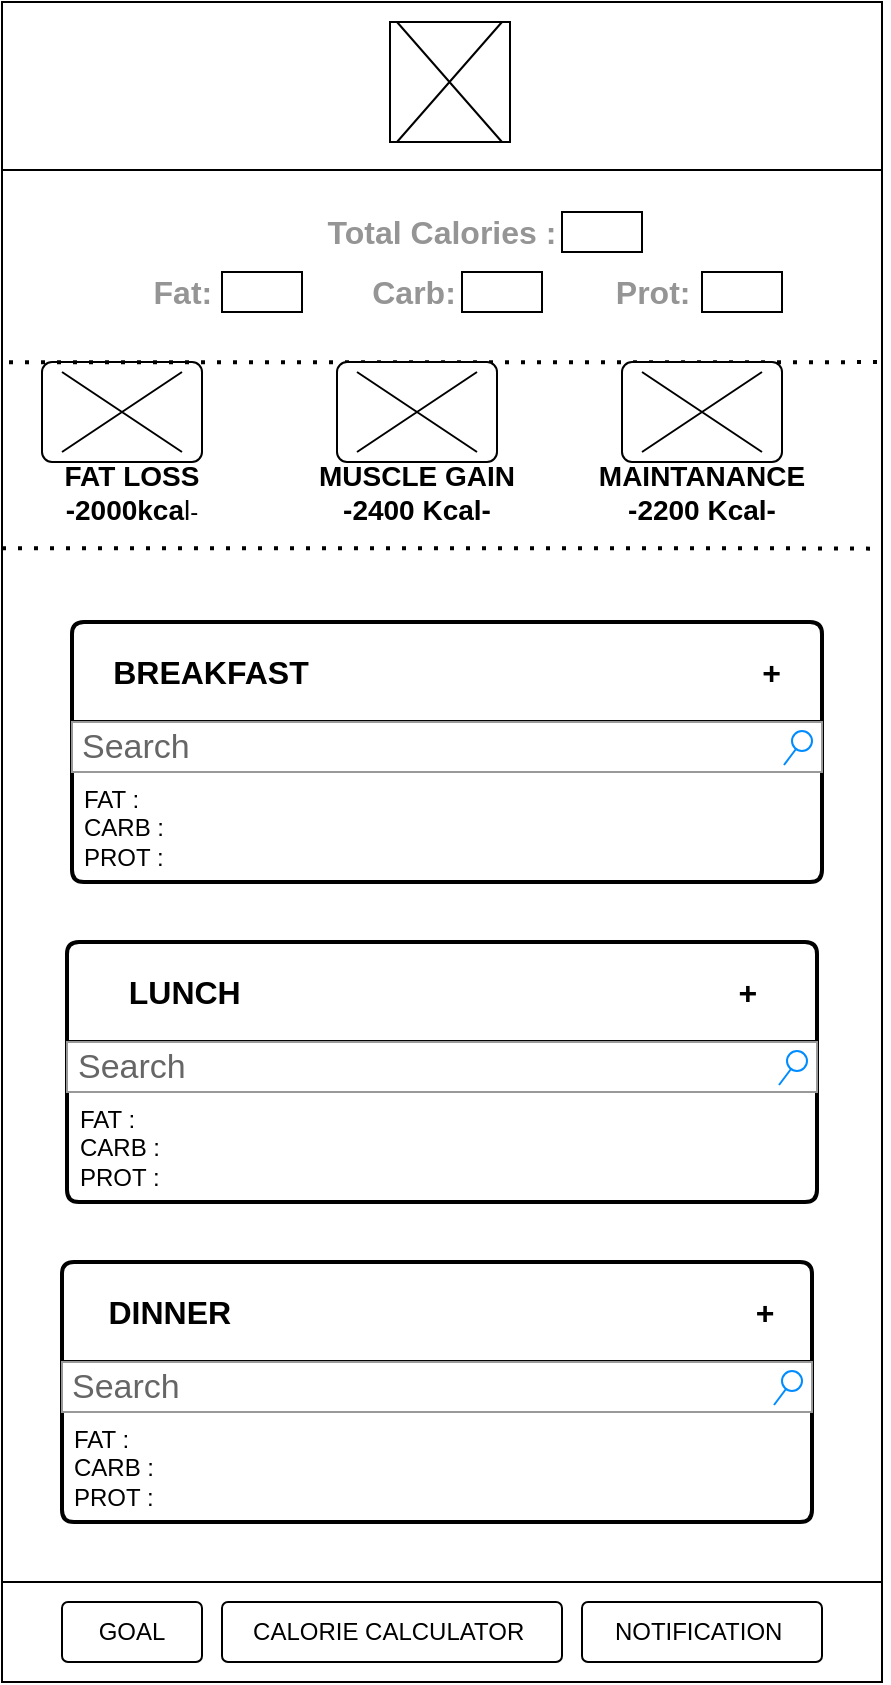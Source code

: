 <mxfile version="26.2.14">
  <diagram name="Sayfa -1" id="i_dohnyvcLXpO7GgIOuw">
    <mxGraphModel grid="1" page="1" gridSize="10" guides="1" tooltips="1" connect="1" arrows="1" fold="1" pageScale="1" pageWidth="827" pageHeight="1169" math="0" shadow="0">
      <root>
        <mxCell id="0" />
        <mxCell id="1" parent="0" />
        <mxCell id="UjB62SZFQsNhbUYSVAXr-2" value="" style="rounded=0;whiteSpace=wrap;html=1;" vertex="1" parent="1">
          <mxGeometry x="220" y="70" width="440" height="790" as="geometry" />
        </mxCell>
        <mxCell id="UjB62SZFQsNhbUYSVAXr-8" value="" style="line;strokeWidth=1;fillColor=none;align=left;verticalAlign=middle;spacingTop=-1;spacingLeft=3;spacingRight=3;rotatable=0;labelPosition=right;points=[];portConstraint=eastwest;strokeColor=inherit;" vertex="1" parent="1">
          <mxGeometry x="220" y="150" width="440" height="8" as="geometry" />
        </mxCell>
        <mxCell id="UjB62SZFQsNhbUYSVAXr-14" value="&lt;span style=&quot;text-align: left;&quot;&gt;&lt;font style=&quot;font-size: 16px; color: light-dark(rgb(149, 149, 149), rgb(255, 255, 255));&quot;&gt;&lt;b style=&quot;&quot;&gt;Fat:&amp;nbsp; &amp;nbsp; &amp;nbsp; &amp;nbsp; &amp;nbsp; &amp;nbsp; &amp;nbsp; &amp;nbsp; &amp;nbsp; Carb:&amp;nbsp; &amp;nbsp; &amp;nbsp; &amp;nbsp; &amp;nbsp; &amp;nbsp; &amp;nbsp; &amp;nbsp; &amp;nbsp; Prot:&lt;/b&gt;&lt;/font&gt;&lt;/span&gt;" style="text;html=1;align=center;verticalAlign=middle;whiteSpace=wrap;rounded=0;" vertex="1" parent="1">
          <mxGeometry x="220" y="200" width="420" height="30" as="geometry" />
        </mxCell>
        <mxCell id="UjB62SZFQsNhbUYSVAXr-15" value="&lt;span style=&quot;font-size: 16px; text-align: left;&quot;&gt;&lt;b style=&quot;&quot;&gt;&lt;font style=&quot;color: light-dark(rgb(149, 149, 149), rgb(255, 255, 255));&quot;&gt;Total Calories :&lt;/font&gt;&lt;/b&gt;&lt;/span&gt;" style="text;html=1;align=center;verticalAlign=middle;whiteSpace=wrap;rounded=0;" vertex="1" parent="1">
          <mxGeometry x="240" y="170" width="400" height="30" as="geometry" />
        </mxCell>
        <mxCell id="UjB62SZFQsNhbUYSVAXr-22" value="" style="rounded=1;arcSize=10;whiteSpace=wrap;html=1;align=center;" vertex="1" parent="1">
          <mxGeometry x="240" y="250" width="80" height="50" as="geometry" />
        </mxCell>
        <mxCell id="UjB62SZFQsNhbUYSVAXr-25" value="" style="rounded=0;whiteSpace=wrap;html=1;" vertex="1" parent="1">
          <mxGeometry x="330" y="205" width="40" height="20" as="geometry" />
        </mxCell>
        <mxCell id="UjB62SZFQsNhbUYSVAXr-26" value="" style="rounded=0;whiteSpace=wrap;html=1;" vertex="1" parent="1">
          <mxGeometry x="450" y="205" width="40" height="20" as="geometry" />
        </mxCell>
        <mxCell id="UjB62SZFQsNhbUYSVAXr-27" value="" style="rounded=0;whiteSpace=wrap;html=1;" vertex="1" parent="1">
          <mxGeometry x="570" y="205" width="40" height="20" as="geometry" />
        </mxCell>
        <mxCell id="UjB62SZFQsNhbUYSVAXr-28" value="" style="rounded=0;whiteSpace=wrap;html=1;" vertex="1" parent="1">
          <mxGeometry x="500" y="175" width="40" height="20" as="geometry" />
        </mxCell>
        <mxCell id="UjB62SZFQsNhbUYSVAXr-30" value="" style="endArrow=none;dashed=1;html=1;dashPattern=1 3;strokeWidth=2;rounded=0;entryX=1.001;entryY=0.346;entryDx=0;entryDy=0;entryPerimeter=0;" edge="1" parent="1" target="UjB62SZFQsNhbUYSVAXr-2">
          <mxGeometry width="50" height="50" relative="1" as="geometry">
            <mxPoint x="220" y="343.16" as="sourcePoint" />
            <mxPoint x="641.32" y="344.03" as="targetPoint" />
            <Array as="points">
              <mxPoint x="610" y="343.16" />
            </Array>
          </mxGeometry>
        </mxCell>
        <mxCell id="UjB62SZFQsNhbUYSVAXr-44" value="&lt;font style=&quot;font-size: 12px; text-align: left;&quot;&gt;&lt;font&gt;&lt;span style=&quot;font-size: 16px;&quot;&gt;&lt;b&gt;&amp;nbsp;&lt;/b&gt;&lt;/span&gt;&lt;/font&gt;&lt;b style=&quot;color: light-dark(rgb(0, 0, 0), rgb(204, 204, 204)); font-size: 16px;&quot;&gt;DINNER&amp;nbsp; &amp;nbsp; &amp;nbsp; &amp;nbsp; &amp;nbsp; &amp;nbsp; &amp;nbsp; &amp;nbsp; &amp;nbsp; &amp;nbsp; &amp;nbsp; &amp;nbsp; &amp;nbsp; &amp;nbsp; &amp;nbsp; &amp;nbsp; &amp;nbsp; &amp;nbsp; &amp;nbsp; &amp;nbsp; &amp;nbsp; &amp;nbsp; &amp;nbsp; &amp;nbsp; &amp;nbsp; &amp;nbsp; &amp;nbsp; &amp;nbsp; &amp;nbsp; &amp;nbsp;&lt;/b&gt;&lt;/font&gt;&lt;b style=&quot;text-align: left; color: light-dark(rgb(0, 0, 0), rgb(204, 204, 204)); font-size: 16px;&quot;&gt;+&lt;/b&gt;" style="swimlane;childLayout=stackLayout;horizontal=1;startSize=50;horizontalStack=0;rounded=1;fontSize=14;fontStyle=0;strokeWidth=2;resizeParent=0;resizeLast=1;shadow=0;dashed=0;align=center;arcSize=4;whiteSpace=wrap;html=1;" vertex="1" parent="1">
          <mxGeometry x="250" y="700" width="375" height="130" as="geometry" />
        </mxCell>
        <mxCell id="UjB62SZFQsNhbUYSVAXr-38" value="Search" style="strokeWidth=1;shadow=0;dashed=0;align=center;html=1;shape=mxgraph.mockup.forms.searchBox;strokeColor=#999999;mainText=;strokeColor2=#008cff;fontColor=#666666;fontSize=17;align=left;spacingLeft=3;whiteSpace=wrap;" vertex="1" parent="UjB62SZFQsNhbUYSVAXr-44">
          <mxGeometry y="50" width="375" height="25" as="geometry" />
        </mxCell>
        <mxCell id="UjB62SZFQsNhbUYSVAXr-45" value="FAT :&lt;div&gt;CARB :&lt;/div&gt;&lt;div&gt;PROT :&lt;/div&gt;" style="align=left;strokeColor=none;fillColor=none;spacingLeft=4;spacingRight=4;fontSize=12;verticalAlign=top;resizable=0;rotatable=0;part=1;html=1;whiteSpace=wrap;" vertex="1" parent="UjB62SZFQsNhbUYSVAXr-44">
          <mxGeometry y="75" width="375" height="55" as="geometry" />
        </mxCell>
        <mxCell id="UjB62SZFQsNhbUYSVAXr-47" value="&lt;font style=&quot;font-size: 12px; text-align: left;&quot;&gt;&lt;b style=&quot;color: light-dark(rgb(0, 0, 0), rgb(204, 204, 204)); font-size: 16px;&quot;&gt;LUNCH&amp;nbsp; &amp;nbsp; &amp;nbsp; &amp;nbsp; &amp;nbsp; &amp;nbsp; &amp;nbsp; &amp;nbsp; &amp;nbsp; &amp;nbsp; &amp;nbsp; &amp;nbsp; &amp;nbsp; &amp;nbsp; &amp;nbsp; &amp;nbsp; &amp;nbsp; &amp;nbsp; &amp;nbsp; &amp;nbsp; &amp;nbsp; &amp;nbsp; &amp;nbsp; &amp;nbsp; &amp;nbsp; &amp;nbsp; &amp;nbsp; &amp;nbsp;&amp;nbsp;&lt;/b&gt;&lt;/font&gt;&lt;b style=&quot;text-align: left; color: light-dark(rgb(0, 0, 0), rgb(204, 204, 204)); font-size: 16px;&quot;&gt;+&lt;/b&gt;" style="swimlane;childLayout=stackLayout;horizontal=1;startSize=50;horizontalStack=0;rounded=1;fontSize=14;fontStyle=0;strokeWidth=2;resizeParent=0;resizeLast=1;shadow=0;dashed=0;align=center;arcSize=4;whiteSpace=wrap;html=1;" vertex="1" parent="1">
          <mxGeometry x="252.5" y="540" width="375" height="130" as="geometry" />
        </mxCell>
        <mxCell id="UjB62SZFQsNhbUYSVAXr-37" value="Search" style="strokeWidth=1;shadow=0;dashed=0;align=center;html=1;shape=mxgraph.mockup.forms.searchBox;strokeColor=#999999;mainText=;strokeColor2=#008cff;fontColor=#666666;fontSize=17;align=left;spacingLeft=3;whiteSpace=wrap;" vertex="1" parent="UjB62SZFQsNhbUYSVAXr-47">
          <mxGeometry y="50" width="375" height="25" as="geometry" />
        </mxCell>
        <mxCell id="UjB62SZFQsNhbUYSVAXr-49" value="FAT :&lt;div&gt;CARB :&lt;/div&gt;&lt;div&gt;PROT :&lt;/div&gt;" style="align=left;strokeColor=none;fillColor=none;spacingLeft=4;spacingRight=4;fontSize=12;verticalAlign=top;resizable=0;rotatable=0;part=1;html=1;whiteSpace=wrap;" vertex="1" parent="UjB62SZFQsNhbUYSVAXr-47">
          <mxGeometry y="75" width="375" height="55" as="geometry" />
        </mxCell>
        <mxCell id="UjB62SZFQsNhbUYSVAXr-50" value="" style="endArrow=none;dashed=1;html=1;dashPattern=1 3;strokeWidth=2;rounded=0;entryX=0.995;entryY=0.407;entryDx=0;entryDy=0;entryPerimeter=0;" edge="1" parent="1">
          <mxGeometry width="50" height="50" relative="1" as="geometry">
            <mxPoint x="223.5" y="250.16" as="sourcePoint" />
            <mxPoint x="661.5" y="250" as="targetPoint" />
            <Array as="points">
              <mxPoint x="613.5" y="250.16" />
            </Array>
          </mxGeometry>
        </mxCell>
        <mxCell id="UjB62SZFQsNhbUYSVAXr-51" value="&lt;b style=&quot;font-size: 16px; text-align: left;&quot;&gt;&lt;font style=&quot;color: light-dark(rgb(0, 0, 0), rgb(204, 204, 204));&quot;&gt;BREAKFAST&amp;nbsp; &amp;nbsp; &amp;nbsp; &amp;nbsp; &amp;nbsp; &amp;nbsp; &amp;nbsp; &amp;nbsp; &amp;nbsp; &amp;nbsp; &amp;nbsp; &amp;nbsp; &amp;nbsp; &amp;nbsp; &amp;nbsp; &amp;nbsp; &amp;nbsp; &amp;nbsp; &amp;nbsp; &amp;nbsp; &amp;nbsp; &amp;nbsp; &amp;nbsp; &amp;nbsp; &amp;nbsp; &amp;nbsp;+&lt;/font&gt;&lt;/b&gt;" style="swimlane;childLayout=stackLayout;horizontal=1;startSize=50;horizontalStack=0;rounded=1;fontSize=14;fontStyle=0;strokeWidth=2;resizeParent=0;resizeLast=1;shadow=0;dashed=0;align=center;arcSize=4;whiteSpace=wrap;html=1;" vertex="1" parent="1">
          <mxGeometry x="255" y="380" width="375" height="130" as="geometry" />
        </mxCell>
        <mxCell id="UjB62SZFQsNhbUYSVAXr-52" value="Search" style="strokeWidth=1;shadow=0;dashed=0;align=center;html=1;shape=mxgraph.mockup.forms.searchBox;strokeColor=#999999;mainText=;strokeColor2=#008cff;fontColor=#666666;fontSize=17;align=left;spacingLeft=3;whiteSpace=wrap;" vertex="1" parent="UjB62SZFQsNhbUYSVAXr-51">
          <mxGeometry y="50" width="375" height="25" as="geometry" />
        </mxCell>
        <mxCell id="UjB62SZFQsNhbUYSVAXr-53" value="FAT :&lt;div&gt;CARB :&lt;/div&gt;&lt;div&gt;PROT :&lt;/div&gt;" style="align=left;strokeColor=none;fillColor=none;spacingLeft=4;spacingRight=4;fontSize=12;verticalAlign=top;resizable=0;rotatable=0;part=1;html=1;whiteSpace=wrap;" vertex="1" parent="UjB62SZFQsNhbUYSVAXr-51">
          <mxGeometry y="75" width="375" height="55" as="geometry" />
        </mxCell>
        <mxCell id="UjB62SZFQsNhbUYSVAXr-54" value="" style="rounded=0;whiteSpace=wrap;html=1;" vertex="1" parent="1">
          <mxGeometry x="220" y="860" width="440" height="50" as="geometry" />
        </mxCell>
        <mxCell id="UjB62SZFQsNhbUYSVAXr-55" value="&amp;nbsp;GOAL&amp;nbsp;" style="rounded=1;arcSize=10;whiteSpace=wrap;html=1;align=center;" vertex="1" parent="1">
          <mxGeometry x="250" y="870" width="70" height="30" as="geometry" />
        </mxCell>
        <mxCell id="UjB62SZFQsNhbUYSVAXr-58" value="CALORIE CALCULATOR&amp;nbsp;" style="rounded=1;arcSize=10;whiteSpace=wrap;html=1;align=center;" vertex="1" parent="1">
          <mxGeometry x="330" y="870" width="170" height="30" as="geometry" />
        </mxCell>
        <mxCell id="UjB62SZFQsNhbUYSVAXr-59" value="NOTIFICATION&amp;nbsp;" style="rounded=1;arcSize=10;whiteSpace=wrap;html=1;align=center;" vertex="1" parent="1">
          <mxGeometry x="510" y="870" width="120" height="30" as="geometry" />
        </mxCell>
        <mxCell id="mTmLygmh-Gh9PeDVYBxh-1" value="" style="whiteSpace=wrap;html=1;aspect=fixed;" vertex="1" parent="1">
          <mxGeometry x="414" y="80" width="60" height="60" as="geometry" />
        </mxCell>
        <mxCell id="mTmLygmh-Gh9PeDVYBxh-2" value="" style="shape=mxgraph.sysml.x;" vertex="1" parent="1">
          <mxGeometry x="417.5" y="80" width="52.5" height="60" as="geometry" />
        </mxCell>
        <mxCell id="mTmLygmh-Gh9PeDVYBxh-3" value="" style="shape=mxgraph.sysml.x;" vertex="1" parent="1">
          <mxGeometry x="250" y="255" width="60" height="40" as="geometry" />
        </mxCell>
        <mxCell id="mTmLygmh-Gh9PeDVYBxh-4" value="&lt;b&gt;&lt;font style=&quot;font-size: 14px;&quot;&gt;FAT LOSS&lt;/font&gt;&lt;/b&gt;&lt;div&gt;&lt;font style=&quot;font-size: 14px;&quot;&gt;&lt;b style=&quot;&quot;&gt;-2000kca&lt;/b&gt;l&lt;/font&gt;-&lt;/div&gt;" style="text;html=1;align=center;verticalAlign=middle;whiteSpace=wrap;rounded=0;" vertex="1" parent="1">
          <mxGeometry x="250" y="300" width="70" height="30" as="geometry" />
        </mxCell>
        <mxCell id="mTmLygmh-Gh9PeDVYBxh-5" value="&lt;span style=&quot;font-weight: 700; font-family: &amp;quot;Motiva Sans&amp;quot;, Arial, Helvetica, sans-serif; font-size: 14px; text-align: start;&quot;&gt;&lt;font style=&quot;color: light-dark(rgb(0, 0, 0), rgb(204, 204, 204));&quot;&gt;MUSCLE GAIN&lt;/font&gt;&lt;/span&gt;&lt;div style=&quot;font-weight: 700;&quot;&gt;&lt;span style=&quot;font-family: &amp;quot;Motiva Sans&amp;quot;, Arial, Helvetica, sans-serif; font-size: 14px; text-align: start;&quot;&gt;&lt;font style=&quot;color: light-dark(rgb(0, 0, 0), rgb(204, 204, 204));&quot;&gt;-2400 Kcal-&lt;/font&gt;&lt;/span&gt;&lt;/div&gt;" style="text;html=1;align=center;verticalAlign=middle;whiteSpace=wrap;rounded=0;" vertex="1" parent="1">
          <mxGeometry x="375" y="300" width="105" height="30" as="geometry" />
        </mxCell>
        <mxCell id="mTmLygmh-Gh9PeDVYBxh-6" value="" style="rounded=1;arcSize=10;whiteSpace=wrap;html=1;align=center;" vertex="1" parent="1">
          <mxGeometry x="387.5" y="250" width="80" height="50" as="geometry" />
        </mxCell>
        <mxCell id="mTmLygmh-Gh9PeDVYBxh-7" value="" style="shape=mxgraph.sysml.x;" vertex="1" parent="1">
          <mxGeometry x="397.5" y="255" width="60" height="40" as="geometry" />
        </mxCell>
        <mxCell id="mTmLygmh-Gh9PeDVYBxh-9" value="&lt;span style=&quot;font-family: &amp;quot;Motiva Sans&amp;quot;, Arial, Helvetica, sans-serif; font-size: 14px; text-align: start;&quot;&gt;&lt;b&gt;&lt;font style=&quot;color: light-dark(rgb(0, 0, 0), rgb(204, 204, 204));&quot;&gt;MAINTANANCE&lt;/font&gt;&lt;/b&gt;&lt;/span&gt;&lt;div&gt;&lt;span style=&quot;font-family: &amp;quot;Motiva Sans&amp;quot;, Arial, Helvetica, sans-serif; font-size: 14px; text-align: start;&quot;&gt;&lt;b&gt;&lt;font style=&quot;color: light-dark(rgb(0, 0, 0), rgb(204, 204, 204));&quot;&gt;-2200 Kcal-&lt;/font&gt;&lt;/b&gt;&lt;/span&gt;&lt;/div&gt;" style="text;html=1;align=center;verticalAlign=middle;whiteSpace=wrap;rounded=0;" vertex="1" parent="1">
          <mxGeometry x="540" y="300" width="60" height="30" as="geometry" />
        </mxCell>
        <mxCell id="mTmLygmh-Gh9PeDVYBxh-10" value="" style="rounded=1;arcSize=10;whiteSpace=wrap;html=1;align=center;" vertex="1" parent="1">
          <mxGeometry x="530" y="250" width="80" height="50" as="geometry" />
        </mxCell>
        <mxCell id="mTmLygmh-Gh9PeDVYBxh-11" value="" style="shape=mxgraph.sysml.x;" vertex="1" parent="1">
          <mxGeometry x="540" y="255" width="60" height="40" as="geometry" />
        </mxCell>
      </root>
    </mxGraphModel>
  </diagram>
</mxfile>
